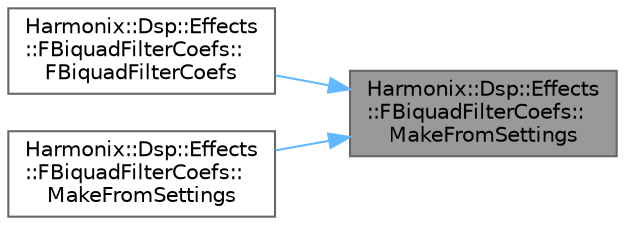 digraph "Harmonix::Dsp::Effects::FBiquadFilterCoefs::MakeFromSettings"
{
 // INTERACTIVE_SVG=YES
 // LATEX_PDF_SIZE
  bgcolor="transparent";
  edge [fontname=Helvetica,fontsize=10,labelfontname=Helvetica,labelfontsize=10];
  node [fontname=Helvetica,fontsize=10,shape=box,height=0.2,width=0.4];
  rankdir="RL";
  Node1 [id="Node000001",label="Harmonix::Dsp::Effects\l::FBiquadFilterCoefs::\lMakeFromSettings",height=0.2,width=0.4,color="gray40", fillcolor="grey60", style="filled", fontcolor="black",tooltip=" "];
  Node1 -> Node2 [id="edge1_Node000001_Node000002",dir="back",color="steelblue1",style="solid",tooltip=" "];
  Node2 [id="Node000002",label="Harmonix::Dsp::Effects\l::FBiquadFilterCoefs::\lFBiquadFilterCoefs",height=0.2,width=0.4,color="grey40", fillcolor="white", style="filled",URL="$d1/d6d/classHarmonix_1_1Dsp_1_1Effects_1_1FBiquadFilterCoefs.html#a61b5e922a6350878f98eebf983e059d4",tooltip=" "];
  Node1 -> Node3 [id="edge2_Node000001_Node000003",dir="back",color="steelblue1",style="solid",tooltip=" "];
  Node3 [id="Node000003",label="Harmonix::Dsp::Effects\l::FBiquadFilterCoefs::\lMakeFromSettings",height=0.2,width=0.4,color="grey40", fillcolor="white", style="filled",URL="$d1/d6d/classHarmonix_1_1Dsp_1_1Effects_1_1FBiquadFilterCoefs.html#aa4a3058ea0ecdfae9e5139294919bf40",tooltip=" "];
}
